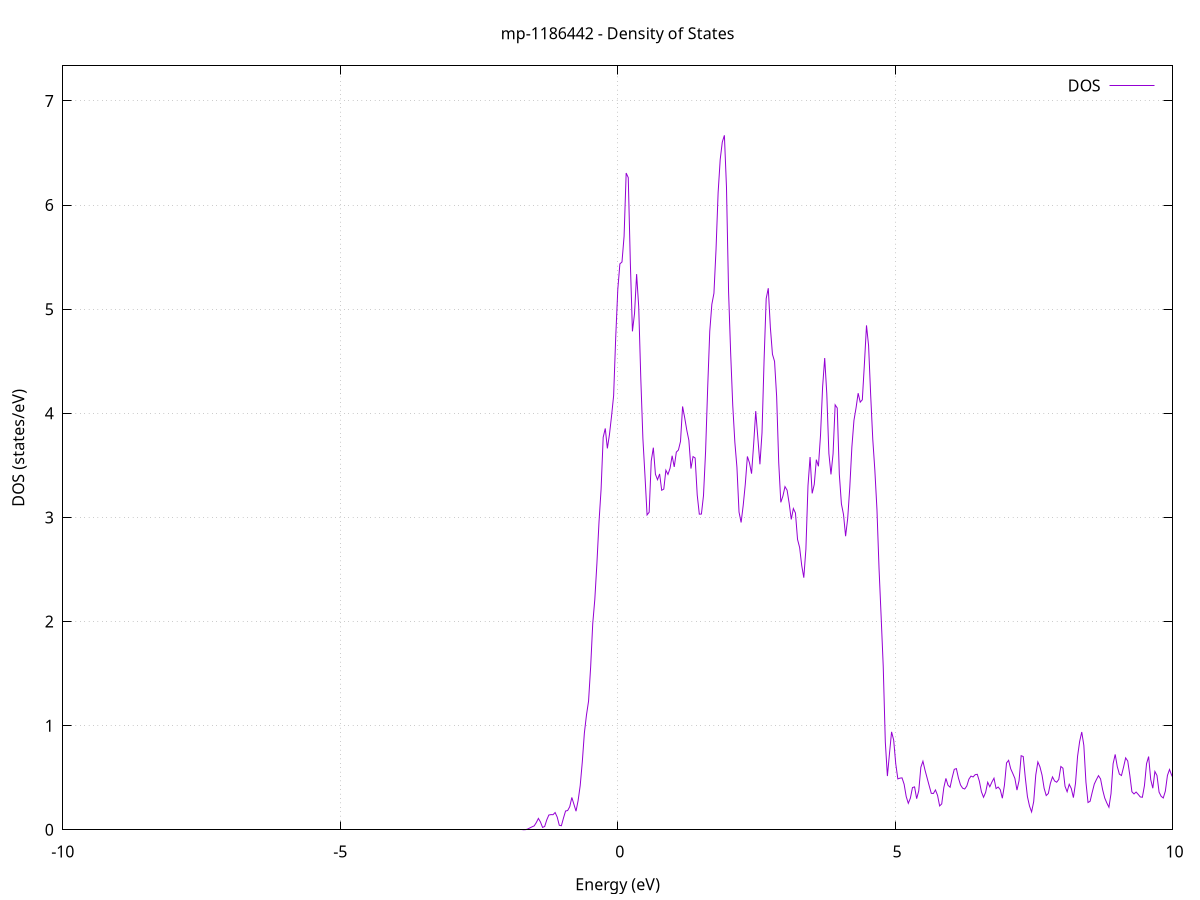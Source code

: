 set title 'mp-1186442 - Density of States'
set xlabel 'Energy (eV)'
set ylabel 'DOS (states/eV)'
set grid
set xrange [-10:10]
set yrange [0:7.337]
set xzeroaxis lt -1
set terminal png size 800,600
set output 'mp-1186442_dos_gnuplot.png'
plot '-' using 1:2 with lines title 'DOS'
-44.780400 0.000000
-44.742800 0.000000
-44.705100 0.000000
-44.667500 0.000000
-44.629800 0.000000
-44.592100 0.000000
-44.554500 0.000000
-44.516800 0.000000
-44.479100 0.000000
-44.441500 0.000000
-44.403800 0.000000
-44.366100 0.000000
-44.328500 0.000000
-44.290800 0.000000
-44.253100 0.000000
-44.215500 0.000000
-44.177800 0.000000
-44.140100 0.000000
-44.102500 0.000000
-44.064800 0.000000
-44.027200 0.000000
-43.989500 0.000000
-43.951800 0.000000
-43.914200 0.000000
-43.876500 0.000000
-43.838800 0.000000
-43.801200 0.000000
-43.763500 0.000000
-43.725800 0.000000
-43.688200 0.000000
-43.650500 0.000000
-43.612800 0.000000
-43.575200 0.000000
-43.537500 0.000000
-43.499800 0.000000
-43.462200 0.000000
-43.424500 0.000000
-43.386800 0.000000
-43.349200 0.000000
-43.311500 0.000000
-43.273900 0.000000
-43.236200 0.000000
-43.198500 0.000000
-43.160900 0.000000
-43.123200 0.000000
-43.085500 0.000000
-43.047900 0.000000
-43.010200 0.000000
-42.972500 0.000000
-42.934900 0.000000
-42.897200 0.000000
-42.859500 0.000000
-42.821900 0.000000
-42.784200 0.000000
-42.746500 0.000000
-42.708900 0.000000
-42.671200 0.000000
-42.633600 0.000000
-42.595900 0.000000
-42.558200 0.000000
-42.520600 0.000000
-42.482900 0.000000
-42.445200 0.000000
-42.407600 0.000000
-42.369900 0.000000
-42.332200 0.000000
-42.294600 0.000000
-42.256900 0.000000
-42.219200 0.000000
-42.181600 0.000000
-42.143900 0.000000
-42.106200 0.000000
-42.068600 0.000000
-42.030900 0.000000
-41.993300 0.000000
-41.955600 0.000000
-41.917900 0.000000
-41.880300 0.000000
-41.842600 0.000000
-41.804900 0.000000
-41.767300 0.000000
-41.729600 0.000000
-41.691900 0.000000
-41.654300 0.000000
-41.616600 0.000000
-41.578900 0.000000
-41.541300 0.000000
-41.503600 0.000400
-41.465900 0.024000
-41.428300 0.540900
-41.390600 4.595800
-41.353000 16.571900
-41.315300 28.080700
-41.277600 21.902800
-41.240000 7.046400
-41.202300 0.850200
-41.164600 0.036400
-41.127000 0.000500
-41.089300 0.000000
-41.051600 0.000000
-41.014000 0.000000
-40.976300 0.000000
-40.938600 0.000000
-40.901000 0.000000
-40.863300 0.000000
-40.825600 0.000000
-40.788000 0.000000
-40.750300 0.000000
-40.712700 0.000000
-40.675000 0.000000
-40.637300 0.000000
-40.599700 0.000000
-40.562000 0.000000
-40.524300 0.000000
-40.486700 0.000000
-40.449000 0.000000
-40.411300 0.000000
-40.373700 0.000000
-40.336000 0.000000
-40.298300 0.000000
-40.260700 0.000000
-40.223000 0.000000
-40.185300 0.000000
-40.147700 0.000000
-40.110000 0.000000
-40.072400 0.000000
-40.034700 0.000000
-39.997000 0.000000
-39.959400 0.000000
-39.921700 0.000000
-39.884000 0.000000
-39.846400 0.000000
-39.808700 0.000000
-39.771000 0.000000
-39.733400 0.000000
-39.695700 0.000000
-39.658000 0.000000
-39.620400 0.000000
-39.582700 0.000000
-39.545000 0.000000
-39.507400 0.000000
-39.469700 0.000000
-39.432000 0.000000
-39.394400 0.000000
-39.356700 0.000000
-39.319100 0.000000
-39.281400 0.000000
-39.243700 0.000000
-39.206100 0.000000
-39.168400 0.000000
-39.130700 0.000000
-39.093100 0.000000
-39.055400 0.000000
-39.017700 0.000000
-38.980100 0.000000
-38.942400 0.000000
-38.904700 0.000000
-38.867100 0.000000
-38.829400 0.000000
-38.791700 0.000000
-38.754100 0.000000
-38.716400 0.000000
-38.678800 0.000000
-38.641100 0.000000
-38.603400 0.000000
-38.565800 0.000000
-38.528100 0.000000
-38.490400 0.000000
-38.452800 0.000000
-38.415100 0.000000
-38.377400 0.000000
-38.339800 0.000000
-38.302100 0.000000
-38.264400 0.000000
-38.226800 0.000000
-38.189100 0.000000
-38.151400 0.000000
-38.113800 0.000000
-38.076100 0.000000
-38.038500 0.000000
-38.000800 0.000000
-37.963100 0.000000
-37.925500 0.000000
-37.887800 0.000000
-37.850100 0.000000
-37.812500 0.000000
-37.774800 0.000000
-37.737100 0.000000
-37.699500 0.000000
-37.661800 0.000000
-37.624100 0.000000
-37.586500 0.000000
-37.548800 0.000000
-37.511100 0.000000
-37.473500 0.000000
-37.435800 0.000000
-37.398200 0.000000
-37.360500 0.000000
-37.322800 0.000000
-37.285200 0.000000
-37.247500 0.000000
-37.209800 0.000000
-37.172200 0.000000
-37.134500 0.000000
-37.096800 0.000000
-37.059200 0.000000
-37.021500 0.000000
-36.983800 0.000000
-36.946200 0.000000
-36.908500 0.000000
-36.870800 0.000000
-36.833200 0.000000
-36.795500 0.000000
-36.757900 0.000000
-36.720200 0.000000
-36.682500 0.000000
-36.644900 0.000000
-36.607200 0.000000
-36.569500 0.000000
-36.531900 0.000000
-36.494200 0.000000
-36.456500 0.000000
-36.418900 0.000000
-36.381200 0.000000
-36.343500 0.000000
-36.305900 0.000000
-36.268200 0.000000
-36.230500 0.000000
-36.192900 0.000000
-36.155200 0.000000
-36.117500 0.000000
-36.079900 0.000000
-36.042200 0.000000
-36.004600 0.000000
-35.966900 0.000000
-35.929200 0.000000
-35.891600 0.000000
-35.853900 0.000000
-35.816200 0.000000
-35.778600 0.000000
-35.740900 0.000000
-35.703200 0.000000
-35.665600 0.000000
-35.627900 0.000000
-35.590200 0.000000
-35.552600 0.000000
-35.514900 0.000000
-35.477200 0.000000
-35.439600 0.000000
-35.401900 0.000000
-35.364300 0.000000
-35.326600 0.000000
-35.288900 0.000000
-35.251300 0.000000
-35.213600 0.000000
-35.175900 0.000000
-35.138300 0.000000
-35.100600 0.000000
-35.062900 0.000000
-35.025300 0.000000
-34.987600 0.000000
-34.949900 0.000000
-34.912300 0.000000
-34.874600 0.000000
-34.836900 0.000000
-34.799300 0.000000
-34.761600 0.000000
-34.724000 0.000000
-34.686300 0.000000
-34.648600 0.000000
-34.611000 0.000000
-34.573300 0.000000
-34.535600 0.000000
-34.498000 0.000000
-34.460300 0.000000
-34.422600 0.000000
-34.385000 0.000000
-34.347300 0.000000
-34.309600 0.000000
-34.272000 0.000000
-34.234300 0.000000
-34.196600 0.000000
-34.159000 0.000000
-34.121300 0.000000
-34.083700 0.000000
-34.046000 0.000000
-34.008300 0.000000
-33.970700 0.000000
-33.933000 0.000000
-33.895300 0.000000
-33.857700 0.000000
-33.820000 0.000000
-33.782300 0.000000
-33.744700 0.000000
-33.707000 0.000000
-33.669300 0.000000
-33.631700 0.000000
-33.594000 0.000000
-33.556300 0.000000
-33.518700 0.000000
-33.481000 0.000000
-33.443400 0.000000
-33.405700 0.000000
-33.368000 0.000000
-33.330400 0.000000
-33.292700 0.000000
-33.255000 0.000000
-33.217400 0.000000
-33.179700 0.000000
-33.142000 0.000000
-33.104400 0.000000
-33.066700 0.000000
-33.029000 0.000000
-32.991400 0.000000
-32.953700 0.000000
-32.916000 0.000000
-32.878400 0.000000
-32.840700 0.000000
-32.803100 0.000000
-32.765400 0.000000
-32.727700 0.000000
-32.690100 0.000000
-32.652400 0.000000
-32.614700 0.000000
-32.577100 0.000000
-32.539400 0.000000
-32.501700 0.000000
-32.464100 0.000000
-32.426400 0.000000
-32.388700 0.000000
-32.351100 0.000000
-32.313400 0.000000
-32.275700 0.000000
-32.238100 0.000000
-32.200400 0.000000
-32.162700 0.000000
-32.125100 0.000000
-32.087400 0.000000
-32.049800 0.000000
-32.012100 0.000000
-31.974400 0.000000
-31.936800 0.000000
-31.899100 0.000000
-31.861400 0.000000
-31.823800 0.000000
-31.786100 0.000000
-31.748400 0.000000
-31.710800 0.000000
-31.673100 0.000000
-31.635400 0.000000
-31.597800 0.000000
-31.560100 0.000000
-31.522400 0.000000
-31.484800 0.000000
-31.447100 0.000000
-31.409500 0.000000
-31.371800 0.000000
-31.334100 0.000000
-31.296500 0.000000
-31.258800 0.000000
-31.221100 0.000000
-31.183500 0.000000
-31.145800 0.000000
-31.108100 0.000000
-31.070500 0.000000
-31.032800 0.000000
-30.995100 0.000000
-30.957500 0.000000
-30.919800 0.000000
-30.882100 0.000000
-30.844500 0.000000
-30.806800 0.000000
-30.769200 0.000000
-30.731500 0.000000
-30.693800 0.000000
-30.656200 0.000000
-30.618500 0.000000
-30.580800 0.000000
-30.543200 0.000000
-30.505500 0.000000
-30.467800 0.000000
-30.430200 0.000000
-30.392500 0.000000
-30.354800 0.000000
-30.317200 0.000000
-30.279500 0.000000
-30.241800 0.000000
-30.204200 0.000000
-30.166500 0.000000
-30.128900 0.000000
-30.091200 0.000000
-30.053500 0.000000
-30.015900 0.000000
-29.978200 0.000000
-29.940500 0.000000
-29.902900 0.000000
-29.865200 0.000000
-29.827500 0.000000
-29.789900 0.000000
-29.752200 0.000000
-29.714500 0.000000
-29.676900 0.000000
-29.639200 0.000000
-29.601500 0.000000
-29.563900 0.000000
-29.526200 0.000000
-29.488600 0.000000
-29.450900 0.000000
-29.413200 0.000000
-29.375600 0.000000
-29.337900 0.000000
-29.300200 0.000000
-29.262600 0.000000
-29.224900 0.000000
-29.187200 0.000000
-29.149600 0.000000
-29.111900 0.000000
-29.074200 0.000000
-29.036600 0.000000
-28.998900 0.000000
-28.961200 0.000000
-28.923600 0.000000
-28.885900 0.000000
-28.848200 0.000000
-28.810600 0.000000
-28.772900 0.000000
-28.735300 0.000000
-28.697600 0.000000
-28.659900 0.000000
-28.622300 0.000000
-28.584600 0.000000
-28.546900 0.000000
-28.509300 0.000000
-28.471600 0.000000
-28.433900 0.000000
-28.396300 0.000000
-28.358600 0.000000
-28.320900 0.000000
-28.283300 0.000000
-28.245600 0.000000
-28.207900 0.000000
-28.170300 0.000000
-28.132600 0.000000
-28.095000 0.000000
-28.057300 0.000000
-28.019600 0.000000
-27.982000 0.000000
-27.944300 0.000000
-27.906600 0.000000
-27.869000 0.000000
-27.831300 0.000000
-27.793600 0.000000
-27.756000 0.000000
-27.718300 0.000000
-27.680600 0.000000
-27.643000 0.000000
-27.605300 0.000000
-27.567600 0.000000
-27.530000 0.000000
-27.492300 0.000000
-27.454700 0.000000
-27.417000 0.000000
-27.379300 0.000000
-27.341700 0.000000
-27.304000 0.000000
-27.266300 0.000000
-27.228700 0.000000
-27.191000 0.000000
-27.153300 0.000000
-27.115700 0.000000
-27.078000 0.000000
-27.040300 0.000000
-27.002700 0.000000
-26.965000 0.000000
-26.927300 0.000000
-26.889700 0.000000
-26.852000 0.000000
-26.814400 0.000000
-26.776700 0.000000
-26.739000 0.000000
-26.701400 0.000000
-26.663700 0.000000
-26.626000 0.000000
-26.588400 0.000000
-26.550700 0.000000
-26.513000 0.000000
-26.475400 0.000000
-26.437700 0.000000
-26.400000 0.000000
-26.362400 0.000000
-26.324700 0.000000
-26.287000 0.000000
-26.249400 0.000000
-26.211700 0.000000
-26.174100 0.000000
-26.136400 0.000000
-26.098700 0.000000
-26.061100 0.000000
-26.023400 0.000000
-25.985700 0.000000
-25.948100 0.000000
-25.910400 0.000000
-25.872700 0.000000
-25.835100 0.000000
-25.797400 0.000000
-25.759700 0.000000
-25.722100 0.000000
-25.684400 0.000000
-25.646700 0.000000
-25.609100 0.000000
-25.571400 0.000000
-25.533800 0.000000
-25.496100 0.000000
-25.458400 0.000000
-25.420800 0.000000
-25.383100 0.000000
-25.345400 0.000000
-25.307800 0.000000
-25.270100 0.000000
-25.232400 0.000000
-25.194800 0.000000
-25.157100 0.000000
-25.119400 0.000000
-25.081800 0.000000
-25.044100 0.000000
-25.006400 0.000000
-24.968800 0.000000
-24.931100 0.000000
-24.893400 0.000000
-24.855800 0.000000
-24.818100 0.000000
-24.780500 0.000000
-24.742800 0.000000
-24.705100 0.000000
-24.667500 0.000000
-24.629800 0.000000
-24.592100 0.000000
-24.554500 0.000000
-24.516800 0.000000
-24.479100 0.000000
-24.441500 0.000000
-24.403800 0.000000
-24.366100 0.000000
-24.328500 0.000000
-24.290800 0.000000
-24.253100 0.000000
-24.215500 0.000000
-24.177800 0.000000
-24.140200 0.000000
-24.102500 0.000000
-24.064800 0.000000
-24.027200 0.000000
-23.989500 0.000000
-23.951800 0.000000
-23.914200 0.000000
-23.876500 0.000000
-23.838800 0.000000
-23.801200 0.000000
-23.763500 0.000000
-23.725800 0.000000
-23.688200 0.000000
-23.650500 0.000000
-23.612800 0.000000
-23.575200 0.000000
-23.537500 0.000000
-23.499900 0.000000
-23.462200 0.000000
-23.424500 0.000000
-23.386900 0.000000
-23.349200 0.000000
-23.311500 0.000000
-23.273900 0.000000
-23.236200 0.000000
-23.198500 0.000000
-23.160900 0.000000
-23.123200 0.000000
-23.085500 0.000000
-23.047900 0.000000
-23.010200 0.000000
-22.972500 0.000000
-22.934900 0.000000
-22.897200 0.000000
-22.859600 0.000000
-22.821900 0.000000
-22.784200 0.000000
-22.746600 0.000000
-22.708900 0.000000
-22.671200 0.000000
-22.633600 0.000000
-22.595900 0.000000
-22.558200 0.000000
-22.520600 0.000000
-22.482900 0.000000
-22.445200 0.000000
-22.407600 0.000000
-22.369900 0.000000
-22.332200 0.000000
-22.294600 0.000000
-22.256900 0.000000
-22.219300 0.000000
-22.181600 0.000000
-22.143900 0.000000
-22.106300 0.000000
-22.068600 0.000000
-22.030900 0.000000
-21.993300 0.000000
-21.955600 0.000000
-21.917900 0.000000
-21.880300 0.000000
-21.842600 0.000000
-21.804900 0.000000
-21.767300 0.000000
-21.729600 0.000000
-21.691900 0.000000
-21.654300 0.000000
-21.616600 0.000000
-21.578900 0.000000
-21.541300 0.000000
-21.503600 0.000000
-21.466000 0.000000
-21.428300 0.000000
-21.390600 0.000000
-21.353000 0.000000
-21.315300 0.000000
-21.277600 0.000000
-21.240000 0.000000
-21.202300 0.000000
-21.164600 0.000000
-21.127000 0.000000
-21.089300 0.000000
-21.051600 0.000000
-21.014000 0.000000
-20.976300 0.000000
-20.938600 0.000000
-20.901000 0.000000
-20.863300 0.000000
-20.825700 0.000000
-20.788000 0.000000
-20.750300 0.000000
-20.712700 0.000000
-20.675000 0.000000
-20.637300 0.000000
-20.599700 0.000000
-20.562000 0.000000
-20.524300 0.000000
-20.486700 0.000000
-20.449000 0.000000
-20.411300 0.000000
-20.373700 0.000000
-20.336000 0.000000
-20.298300 0.000000
-20.260700 0.000000
-20.223000 0.000000
-20.185400 0.000000
-20.147700 0.000000
-20.110000 0.000000
-20.072400 0.000000
-20.034700 0.000000
-19.997000 0.000000
-19.959400 0.000000
-19.921700 0.000000
-19.884000 0.000000
-19.846400 0.000000
-19.808700 0.000000
-19.771000 0.000000
-19.733400 0.000000
-19.695700 0.000000
-19.658000 0.000000
-19.620400 0.000000
-19.582700 0.000000
-19.545100 0.000000
-19.507400 0.000000
-19.469700 0.000000
-19.432100 0.000000
-19.394400 0.000000
-19.356700 0.000000
-19.319100 0.000000
-19.281400 0.000000
-19.243700 0.000000
-19.206100 0.000000
-19.168400 0.000000
-19.130700 0.000000
-19.093100 0.000000
-19.055400 0.000000
-19.017700 0.000000
-18.980100 0.000000
-18.942400 0.000000
-18.904800 0.000000
-18.867100 0.000000
-18.829400 0.000000
-18.791800 0.000000
-18.754100 0.000000
-18.716400 0.000000
-18.678800 0.000000
-18.641100 0.000000
-18.603400 0.000000
-18.565800 0.000000
-18.528100 0.000000
-18.490400 0.000000
-18.452800 0.000000
-18.415100 0.000000
-18.377400 0.000000
-18.339800 0.000000
-18.302100 0.000000
-18.264500 0.000000
-18.226800 0.000000
-18.189100 0.000000
-18.151500 0.000000
-18.113800 0.000000
-18.076100 0.000000
-18.038500 0.000000
-18.000800 0.000000
-17.963100 0.000000
-17.925500 0.000000
-17.887800 0.000000
-17.850100 0.000000
-17.812500 0.000000
-17.774800 0.000000
-17.737100 0.000000
-17.699500 0.000000
-17.661800 0.000000
-17.624100 0.000000
-17.586500 0.000000
-17.548800 0.000000
-17.511200 0.000000
-17.473500 0.000000
-17.435800 0.000000
-17.398200 0.000000
-17.360500 0.000000
-17.322800 0.000000
-17.285200 0.000000
-17.247500 0.000000
-17.209800 0.000000
-17.172200 0.000000
-17.134500 0.000000
-17.096800 0.000000
-17.059200 0.000000
-17.021500 0.000000
-16.983800 0.000000
-16.946200 0.000000
-16.908500 0.000000
-16.870900 0.000000
-16.833200 0.000000
-16.795500 0.000000
-16.757900 0.000000
-16.720200 0.000000
-16.682500 0.000000
-16.644900 0.000000
-16.607200 0.000000
-16.569500 0.000000
-16.531900 0.000000
-16.494200 0.000000
-16.456500 0.000000
-16.418900 0.000000
-16.381200 0.000000
-16.343500 0.000000
-16.305900 0.000000
-16.268200 0.000000
-16.230600 0.000000
-16.192900 0.000000
-16.155200 0.000000
-16.117600 0.000000
-16.079900 0.000000
-16.042200 0.000000
-16.004600 0.000000
-15.966900 0.000000
-15.929200 0.000000
-15.891600 0.000000
-15.853900 0.000000
-15.816200 0.000000
-15.778600 0.000000
-15.740900 0.000000
-15.703200 0.000000
-15.665600 0.000000
-15.627900 0.000000
-15.590300 0.000000
-15.552600 0.000000
-15.514900 0.000000
-15.477300 0.000000
-15.439600 0.000000
-15.401900 0.000000
-15.364300 0.000000
-15.326600 0.000000
-15.288900 0.000000
-15.251300 0.000000
-15.213600 0.000000
-15.175900 0.000000
-15.138300 0.000000
-15.100600 0.000000
-15.062900 0.000000
-15.025300 0.000000
-14.987600 0.000000
-14.950000 0.000000
-14.912300 0.000000
-14.874600 0.000000
-14.837000 0.000000
-14.799300 0.000000
-14.761600 0.000000
-14.724000 0.000000
-14.686300 0.000000
-14.648600 0.000000
-14.611000 0.000000
-14.573300 0.000000
-14.535600 0.000000
-14.498000 0.000000
-14.460300 0.000000
-14.422600 0.000000
-14.385000 0.000000
-14.347300 0.000000
-14.309600 0.000000
-14.272000 0.000000
-14.234300 0.000000
-14.196700 0.000000
-14.159000 0.000000
-14.121300 0.000000
-14.083700 0.000000
-14.046000 0.000000
-14.008300 0.000000
-13.970700 0.000000
-13.933000 0.000000
-13.895300 0.000000
-13.857700 0.000000
-13.820000 0.000000
-13.782300 0.000000
-13.744700 0.000000
-13.707000 0.000000
-13.669300 0.000000
-13.631700 0.000000
-13.594000 0.000000
-13.556400 0.000000
-13.518700 0.000000
-13.481000 0.000000
-13.443400 0.000000
-13.405700 0.000000
-13.368000 0.000000
-13.330400 0.000000
-13.292700 0.000000
-13.255000 0.000000
-13.217400 0.000000
-13.179700 0.000000
-13.142000 0.000000
-13.104400 0.000000
-13.066700 0.000000
-13.029000 0.000000
-12.991400 0.000000
-12.953700 0.000000
-12.916100 0.000000
-12.878400 0.000000
-12.840700 0.000000
-12.803100 0.000000
-12.765400 0.000000
-12.727700 0.000000
-12.690100 0.000000
-12.652400 0.000000
-12.614700 0.000000
-12.577100 0.000000
-12.539400 0.000000
-12.501700 0.000000
-12.464100 0.000000
-12.426400 0.000000
-12.388700 0.000000
-12.351100 0.000000
-12.313400 0.000000
-12.275800 0.000000
-12.238100 0.000000
-12.200400 0.000000
-12.162800 0.000000
-12.125100 0.000000
-12.087400 0.000000
-12.049800 0.000000
-12.012100 0.000000
-11.974400 0.000000
-11.936800 0.000000
-11.899100 0.000000
-11.861400 0.000000
-11.823800 0.000000
-11.786100 0.000000
-11.748400 0.000000
-11.710800 0.000000
-11.673100 0.000000
-11.635500 0.000000
-11.597800 0.000000
-11.560100 0.000000
-11.522500 0.000000
-11.484800 0.000000
-11.447100 0.000000
-11.409500 0.000000
-11.371800 0.000000
-11.334100 0.000000
-11.296500 0.000000
-11.258800 0.000000
-11.221100 0.000000
-11.183500 0.000000
-11.145800 0.000000
-11.108100 0.000000
-11.070500 0.000000
-11.032800 0.000000
-10.995200 0.000000
-10.957500 0.000000
-10.919800 0.000000
-10.882200 0.000000
-10.844500 0.000000
-10.806800 0.000000
-10.769200 0.000000
-10.731500 0.000000
-10.693800 0.000000
-10.656200 0.000000
-10.618500 0.000000
-10.580800 0.000000
-10.543200 0.000000
-10.505500 0.000000
-10.467800 0.000000
-10.430200 0.000000
-10.392500 0.000000
-10.354800 0.000000
-10.317200 0.000000
-10.279500 0.000000
-10.241900 0.000000
-10.204200 0.000000
-10.166500 0.000000
-10.128900 0.000000
-10.091200 0.000000
-10.053500 0.000000
-10.015900 0.000000
-9.978200 0.000000
-9.940500 0.000000
-9.902900 0.000000
-9.865200 0.000000
-9.827500 0.000000
-9.789900 0.000000
-9.752200 0.000000
-9.714500 0.000000
-9.676900 0.000000
-9.639200 0.000000
-9.601600 0.000000
-9.563900 0.000000
-9.526200 0.000000
-9.488600 0.000000
-9.450900 0.000000
-9.413200 0.000000
-9.375600 0.000000
-9.337900 0.000000
-9.300200 0.000000
-9.262600 0.000000
-9.224900 0.000000
-9.187200 0.000000
-9.149600 0.000000
-9.111900 0.000000
-9.074200 0.000000
-9.036600 0.000000
-8.998900 0.000000
-8.961300 0.000000
-8.923600 0.000000
-8.885900 0.000000
-8.848300 0.000000
-8.810600 0.000000
-8.772900 0.000000
-8.735300 0.000000
-8.697600 0.000000
-8.659900 0.000000
-8.622300 0.000000
-8.584600 0.000000
-8.546900 0.000000
-8.509300 0.000000
-8.471600 0.000000
-8.433900 0.000000
-8.396300 0.000000
-8.358600 0.000000
-8.321000 0.000000
-8.283300 0.000000
-8.245600 0.000000
-8.208000 0.000000
-8.170300 0.000000
-8.132600 0.000000
-8.095000 0.000000
-8.057300 0.000000
-8.019600 0.000000
-7.982000 0.000000
-7.944300 0.000000
-7.906600 0.000000
-7.869000 0.000000
-7.831300 0.000000
-7.793600 0.000000
-7.756000 0.000000
-7.718300 0.000000
-7.680700 0.000000
-7.643000 0.000000
-7.605300 0.000000
-7.567700 0.000000
-7.530000 0.000000
-7.492300 0.000000
-7.454700 0.000000
-7.417000 0.000000
-7.379300 0.000000
-7.341700 0.000000
-7.304000 0.000000
-7.266300 0.000000
-7.228700 0.000000
-7.191000 0.000000
-7.153300 0.000000
-7.115700 0.000000
-7.078000 0.000000
-7.040300 0.000000
-7.002700 0.000000
-6.965000 0.000000
-6.927400 0.000000
-6.889700 0.000000
-6.852000 0.000000
-6.814400 0.000000
-6.776700 0.000000
-6.739000 0.000000
-6.701400 0.000000
-6.663700 0.000000
-6.626000 0.000000
-6.588400 0.000000
-6.550700 0.000000
-6.513000 0.000000
-6.475400 0.000000
-6.437700 0.000000
-6.400000 0.000000
-6.362400 0.000000
-6.324700 0.000000
-6.287100 0.000000
-6.249400 0.000000
-6.211700 0.000000
-6.174100 0.000000
-6.136400 0.000000
-6.098700 0.000000
-6.061100 0.000000
-6.023400 0.000000
-5.985700 0.000000
-5.948100 0.000000
-5.910400 0.000000
-5.872700 0.000000
-5.835100 0.000000
-5.797400 0.000000
-5.759700 0.000000
-5.722100 0.000000
-5.684400 0.000000
-5.646800 0.000000
-5.609100 0.000000
-5.571400 0.000000
-5.533800 0.000000
-5.496100 0.000000
-5.458400 0.000000
-5.420800 0.000000
-5.383100 0.000000
-5.345400 0.000000
-5.307800 0.000000
-5.270100 0.000000
-5.232400 0.000000
-5.194800 0.000000
-5.157100 0.000000
-5.119400 0.000000
-5.081800 0.000000
-5.044100 0.000000
-5.006500 0.000000
-4.968800 0.000000
-4.931100 0.000000
-4.893500 0.000000
-4.855800 0.000000
-4.818100 0.000000
-4.780500 0.000000
-4.742800 0.000000
-4.705100 0.000000
-4.667500 0.000000
-4.629800 0.000000
-4.592100 0.000000
-4.554500 0.000000
-4.516800 0.000000
-4.479100 0.000000
-4.441500 0.000000
-4.403800 0.000000
-4.366200 0.000000
-4.328500 0.000000
-4.290800 0.000000
-4.253200 0.000000
-4.215500 0.000000
-4.177800 0.000000
-4.140200 0.000000
-4.102500 0.000000
-4.064800 0.000000
-4.027200 0.000000
-3.989500 0.000000
-3.951800 0.000000
-3.914200 0.000000
-3.876500 0.000000
-3.838800 0.000000
-3.801200 0.000000
-3.763500 0.000000
-3.725900 0.000000
-3.688200 0.000000
-3.650500 0.000000
-3.612900 0.000000
-3.575200 0.000000
-3.537500 0.000000
-3.499900 0.000000
-3.462200 0.000000
-3.424500 0.000000
-3.386900 0.000000
-3.349200 0.000000
-3.311500 0.000000
-3.273900 0.000000
-3.236200 0.000000
-3.198500 0.000000
-3.160900 0.000000
-3.123200 0.000000
-3.085500 0.000000
-3.047900 0.000000
-3.010200 0.000000
-2.972600 0.000000
-2.934900 0.000000
-2.897200 0.000000
-2.859600 0.000000
-2.821900 0.000000
-2.784200 0.000000
-2.746600 0.000000
-2.708900 0.000000
-2.671200 0.000000
-2.633600 0.000000
-2.595900 0.000000
-2.558200 0.000000
-2.520600 0.000000
-2.482900 0.000000
-2.445200 0.000000
-2.407600 0.000000
-2.369900 0.000000
-2.332300 0.000000
-2.294600 0.000000
-2.256900 0.000000
-2.219300 0.000000
-2.181600 0.000000
-2.143900 0.000000
-2.106300 0.000000
-2.068600 0.000000
-2.030900 0.000000
-1.993300 0.000000
-1.955600 0.000000
-1.917900 0.000000
-1.880300 0.000000
-1.842600 0.000000
-1.804900 0.000000
-1.767300 0.000000
-1.729600 0.000000
-1.692000 0.000100
-1.654300 0.001600
-1.616600 0.008100
-1.579000 0.018800
-1.541300 0.028700
-1.503600 0.037500
-1.466000 0.069500
-1.428300 0.109100
-1.390600 0.074300
-1.353000 0.022700
-1.315300 0.031200
-1.277600 0.094800
-1.240000 0.141700
-1.202300 0.145500
-1.164600 0.144800
-1.127000 0.165600
-1.089300 0.121900
-1.051700 0.043100
-1.014000 0.038900
-0.976300 0.112200
-0.938700 0.180200
-0.901000 0.184800
-0.863300 0.221500
-0.825700 0.310200
-0.788000 0.244800
-0.750300 0.178400
-0.712700 0.280100
-0.675000 0.423900
-0.637300 0.649800
-0.599700 0.928800
-0.562000 1.101500
-0.524300 1.235500
-0.486700 1.562200
-0.449000 1.978700
-0.411400 2.213000
-0.373700 2.559000
-0.336000 2.955700
-0.298400 3.270500
-0.260700 3.769200
-0.223000 3.854700
-0.185400 3.663000
-0.147700 3.795400
-0.110000 3.973000
-0.072400 4.169700
-0.034700 4.731100
0.003000 5.192000
0.040600 5.435600
0.078300 5.453400
0.116000 5.699600
0.153600 6.307700
0.191300 6.263800
0.229000 5.442200
0.266600 4.787200
0.304300 4.958000
0.341900 5.336900
0.379600 5.023400
0.417300 4.334900
0.454900 3.758600
0.492600 3.399900
0.530300 3.024200
0.567900 3.049900
0.605600 3.543100
0.643300 3.669900
0.680900 3.414900
0.718600 3.362200
0.756300 3.417800
0.793900 3.260900
0.831600 3.272400
0.869300 3.453500
0.906900 3.413000
0.944600 3.472400
0.982200 3.592400
1.019900 3.485200
1.057600 3.627300
1.095200 3.647300
1.132900 3.729900
1.170600 4.065700
1.208200 3.958300
1.245900 3.838700
1.283600 3.741000
1.321200 3.469300
1.358900 3.584400
1.396600 3.570900
1.434200 3.215700
1.471900 3.031500
1.509600 3.032400
1.547200 3.209500
1.584900 3.632100
1.622500 4.242000
1.660200 4.788100
1.697900 5.046900
1.735500 5.152800
1.773200 5.574900
1.810900 6.119700
1.848500 6.438100
1.886200 6.605700
1.923900 6.670100
1.961500 6.172500
1.999200 5.167700
2.036900 4.578000
2.074500 4.076000
2.112200 3.723600
2.149900 3.481800
2.187500 3.051900
2.225200 2.951400
2.262800 3.114900
2.300500 3.318600
2.338200 3.585600
2.375800 3.524300
2.413500 3.420500
2.451200 3.703100
2.488800 4.021200
2.526500 3.766300
2.564200 3.510100
2.601800 3.812600
2.639500 4.515500
2.677200 5.102500
2.714800 5.201500
2.752500 4.824100
2.790200 4.567100
2.827800 4.498800
2.865500 4.161900
2.903100 3.526700
2.940800 3.144900
2.978500 3.205200
3.016100 3.295900
3.053800 3.261700
3.091500 3.134800
3.129100 2.980800
3.166800 3.085300
3.204500 3.042500
3.242100 2.789200
3.279800 2.710800
3.317500 2.538300
3.355100 2.421300
3.392800 2.694300
3.430500 3.303800
3.468100 3.580200
3.505800 3.230900
3.543400 3.316800
3.581100 3.554800
3.618800 3.491100
3.656400 3.790500
3.694100 4.253200
3.731800 4.530800
3.769400 4.187700
3.807100 3.614000
3.844800 3.413300
3.882400 3.610100
3.920100 4.081300
3.957800 4.050900
3.995400 3.412200
4.033100 3.129300
4.070800 3.027200
4.108400 2.819800
4.146100 2.990800
4.183800 3.287700
4.221400 3.676000
4.259100 3.932800
4.296700 4.051900
4.334400 4.193300
4.372100 4.107200
4.409700 4.130100
4.447400 4.475300
4.485100 4.844500
4.522700 4.649500
4.560400 4.174200
4.598100 3.750700
4.635700 3.452000
4.673400 3.077400
4.711100 2.508700
4.748700 2.049900
4.786400 1.573200
4.824100 0.843000
4.861700 0.515900
4.899400 0.732500
4.937000 0.940400
4.974700 0.861600
5.012400 0.632900
5.050000 0.488600
5.087700 0.496000
5.125400 0.498600
5.163000 0.437700
5.200700 0.319200
5.238400 0.254200
5.276000 0.304100
5.313700 0.405600
5.351400 0.411900
5.389000 0.298700
5.426700 0.374200
5.464400 0.600100
5.502000 0.658400
5.539700 0.572400
5.577300 0.498100
5.615000 0.422800
5.652700 0.350000
5.690300 0.348300
5.728000 0.382600
5.765700 0.330200
5.803300 0.229000
5.841000 0.248800
5.878700 0.405100
5.916300 0.493500
5.954000 0.427700
5.991700 0.408700
6.029300 0.501300
6.067000 0.580600
6.104700 0.587600
6.142300 0.496800
6.180000 0.429800
6.217600 0.399400
6.255300 0.391600
6.293000 0.420400
6.330600 0.486200
6.368300 0.515500
6.406000 0.507400
6.443600 0.529200
6.481300 0.532800
6.519000 0.467200
6.556600 0.364600
6.594300 0.312300
6.632000 0.359000
6.669600 0.456400
6.707300 0.413500
6.745000 0.458100
6.782600 0.495300
6.820300 0.395700
6.857900 0.410400
6.895600 0.385700
6.933300 0.302900
6.970900 0.427800
7.008600 0.641900
7.046300 0.667000
7.083900 0.586100
7.121600 0.541100
7.159300 0.493300
7.196900 0.381200
7.234600 0.472000
7.272300 0.711400
7.309900 0.703700
7.347600 0.497800
7.385300 0.318800
7.422900 0.227700
7.460600 0.171600
7.498300 0.270700
7.535900 0.526700
7.573600 0.651600
7.611200 0.604600
7.648900 0.524700
7.686600 0.398000
7.724200 0.328900
7.761900 0.348400
7.799600 0.446100
7.837200 0.507800
7.874900 0.469000
7.912600 0.456800
7.950200 0.483600
7.987900 0.607900
8.025600 0.591300
8.063200 0.417800
8.100900 0.365400
8.138600 0.436700
8.176200 0.396200
8.213900 0.308900
8.251500 0.445500
8.289200 0.705900
8.326900 0.849300
8.364500 0.939100
8.402200 0.810000
8.439900 0.457700
8.477500 0.261700
8.515200 0.273700
8.552900 0.359300
8.590500 0.438900
8.628200 0.481500
8.665900 0.519800
8.703500 0.488300
8.741200 0.383800
8.778900 0.304900
8.816500 0.257200
8.854200 0.216700
8.891800 0.346100
8.929500 0.634400
8.967200 0.723900
9.004800 0.606800
9.042500 0.534500
9.080200 0.521100
9.117800 0.601700
9.155500 0.690600
9.193200 0.660300
9.230800 0.524600
9.268500 0.365200
9.306200 0.344200
9.343800 0.362300
9.381500 0.340400
9.419200 0.315500
9.456800 0.312200
9.494500 0.424500
9.532100 0.634700
9.569800 0.703300
9.607500 0.482200
9.645100 0.399100
9.682800 0.559700
9.720500 0.521400
9.758100 0.361500
9.795800 0.321300
9.833500 0.305400
9.871100 0.371000
9.908800 0.522000
9.946500 0.579000
9.984100 0.525000
10.021800 0.483200
10.059500 0.480200
10.097100 0.565400
10.134800 0.620500
10.172400 0.389400
10.210100 0.171200
10.247800 0.259900
10.285400 0.460000
10.323100 0.537100
10.360800 0.409700
10.398400 0.239400
10.436100 0.191200
10.473800 0.277300
10.511400 0.265200
10.549100 0.117000
10.586800 0.081000
10.624400 0.175800
10.662100 0.309000
10.699800 0.497000
10.737400 0.628100
10.775100 0.628400
10.812700 0.549900
10.850400 0.434000
10.888100 0.362000
10.925700 0.358600
10.963400 0.401900
11.001100 0.446100
11.038700 0.416900
11.076400 0.439800
11.114100 0.531100
11.151700 0.475700
11.189400 0.325500
11.227100 0.249300
11.264700 0.186900
11.302400 0.191000
11.340100 0.241000
11.377700 0.244700
11.415400 0.175600
11.453100 0.072500
11.490700 0.042300
11.528400 0.053600
11.566000 0.061100
11.603700 0.160900
11.641400 0.408500
11.679000 0.648200
11.716700 0.598100
11.754400 0.388600
11.792000 0.235800
11.829700 0.248300
11.867400 0.378900
11.905000 0.412300
11.942700 0.241600
11.980400 0.091100
12.018000 0.107100
12.055700 0.178800
12.093400 0.249500
12.131000 0.262700
12.168700 0.172800
12.206300 0.118500
12.244000 0.184100
12.281700 0.364200
12.319300 0.512000
12.357000 0.489900
12.394700 0.444000
12.432300 0.553400
12.470000 0.737900
12.507700 0.732800
12.545300 0.523200
12.583000 0.471500
12.620700 0.722900
12.658300 0.966300
12.696000 1.045000
12.733700 0.821800
12.771300 0.549800
12.809000 0.553900
12.846600 0.568500
12.884300 0.550600
12.922000 0.673900
12.959600 0.903900
12.997300 1.073200
13.035000 1.095300
13.072600 0.951000
13.110300 0.771000
13.148000 0.669600
13.185600 0.638800
13.223300 0.639000
13.261000 0.596700
13.298600 0.531200
13.336300 0.516300
13.374000 0.535800
13.411600 0.472300
13.449300 0.428500
13.486900 0.474400
13.524600 0.630200
13.562300 0.795200
13.599900 0.778100
13.637600 0.600700
13.675300 0.475400
13.712900 0.582100
13.750600 0.673000
13.788300 0.566100
13.825900 0.445700
13.863600 0.399700
13.901300 0.454800
13.938900 0.597300
13.976600 0.708000
14.014300 0.634100
14.051900 0.523000
14.089600 0.531400
14.127200 0.507200
14.164900 0.471100
14.202600 0.546900
14.240200 0.604600
14.277900 0.556900
14.315600 0.543600
14.353200 0.594900
14.390900 0.554500
14.428600 0.576000
14.466200 0.532000
14.503900 0.387100
14.541600 0.394400
14.579200 0.537700
14.616900 0.707100
14.654600 0.801100
14.692200 0.665500
14.729900 0.431700
14.767600 0.387900
14.805200 0.492800
14.842900 0.548300
14.880500 0.575700
14.918200 0.616700
14.955900 0.540800
14.993500 0.332700
15.031200 0.288900
15.068900 0.422600
15.106500 0.585200
15.144200 0.619400
15.181900 0.503500
15.219500 0.394900
15.257200 0.355000
15.294900 0.409900
15.332500 0.357100
15.370200 0.247300
15.407900 0.300200
15.445500 0.415400
15.483200 0.556500
15.520800 0.546900
15.558500 0.500200
15.596200 0.653200
15.633800 0.797600
15.671500 0.834800
15.709200 0.912500
15.746800 0.871700
15.784500 0.840200
15.822200 0.824400
15.859800 0.836600
15.897500 0.776500
15.935200 0.675400
15.972800 0.801800
16.010500 0.890800
16.048200 0.713600
16.085800 0.615500
16.123500 0.745900
16.161100 0.873800
16.198800 0.998700
16.236500 1.117600
16.274100 1.256200
16.311800 1.350600
16.349500 1.370400
16.387100 1.224800
16.424800 0.986900
16.462500 0.924600
16.500100 0.864600
16.537800 0.754200
16.575500 0.761300
16.613100 0.906000
16.650800 1.093600
16.688500 1.075200
16.726100 0.934700
16.763800 0.984500
16.801400 0.904700
16.839100 0.738200
16.876800 0.744500
16.914400 0.789500
16.952100 0.802500
16.989800 0.673500
17.027400 0.537300
17.065100 0.599300
17.102800 0.794600
17.140400 0.873000
17.178100 0.837600
17.215800 0.922700
17.253400 0.913700
17.291100 0.906400
17.328800 1.009900
17.366400 0.950500
17.404100 0.856500
17.441700 0.866800
17.479400 0.954300
17.517100 1.172400
17.554700 1.340700
17.592400 1.366100
17.630100 1.250400
17.667700 1.051200
17.705400 0.833900
17.743100 0.808800
17.780700 0.986500
17.818400 1.048900
17.856100 1.071400
17.893700 0.993900
17.931400 0.891200
17.969100 0.915000
18.006700 1.050200
18.044400 1.074600
18.082000 1.012400
18.119700 1.051400
18.157400 1.099300
18.195000 1.156700
18.232700 1.096500
18.270400 1.014200
18.308000 0.758500
18.345700 0.555800
18.383400 0.650200
18.421000 0.820600
18.458700 0.725200
18.496400 0.694500
18.534000 0.986400
18.571700 1.124300
18.609400 1.008400
18.647000 0.927800
18.684700 0.960900
18.722400 0.964800
18.760000 1.064500
18.797700 1.183100
18.835300 1.111400
18.873000 1.016300
18.910700 1.073500
18.948300 1.019400
18.986000 0.967300
19.023700 1.262600
19.061300 1.360800
19.099000 1.181500
19.136700 1.135700
19.174300 1.200300
19.212000 1.309900
19.249700 1.363600
19.287300 1.401200
19.325000 1.255900
19.362700 1.013400
19.400300 0.903000
19.438000 0.993400
19.475600 1.273500
19.513300 1.405100
19.551000 1.230300
19.588600 0.874800
19.626300 0.637900
19.664000 0.704300
19.701600 0.941000
19.739300 1.220200
19.777000 1.175900
19.814600 0.822500
19.852300 0.705100
19.890000 0.815200
19.927600 1.029700
19.965300 1.072600
20.003000 1.067900
20.040600 1.152000
20.078300 1.101100
20.115900 0.825000
20.153600 0.682800
20.191300 0.927600
20.228900 1.137000
20.266600 1.242500
20.304300 1.250300
20.341900 1.042900
20.379600 0.942800
20.417300 1.105900
20.454900 1.289300
20.492600 1.304000
20.530300 1.229000
20.567900 1.135700
20.605600 0.993400
20.643300 0.964400
20.680900 0.961200
20.718600 0.787000
20.756200 0.695100
20.793900 0.769000
20.831600 0.856400
20.869200 0.997500
20.906900 1.178400
20.944600 1.240800
20.982200 1.081100
21.019900 0.961400
21.057600 1.004500
21.095200 1.133500
21.132900 1.213400
21.170600 1.142800
21.208200 1.080100
21.245900 1.014400
21.283600 0.933500
21.321200 0.986300
21.358900 1.258600
21.396500 1.365300
21.434200 0.991600
21.471900 0.770000
21.509500 0.832100
21.547200 0.921300
21.584900 1.018000
21.622500 1.107700
21.660200 1.414100
21.697900 1.691500
21.735500 1.441900
21.773200 1.183000
21.810900 1.221100
21.848500 1.226100
21.886200 1.107100
21.923900 0.907100
21.961500 0.845200
21.999200 0.869000
22.036900 0.948400
22.074500 1.216900
22.112200 1.493900
22.149800 1.539700
22.187500 1.487800
22.225200 1.567900
22.262800 1.414600
22.300500 1.304700
22.338200 1.393600
22.375800 1.293800
22.413500 1.199200
22.451200 1.152600
22.488800 0.935000
22.526500 0.714600
22.564200 0.721900
22.601800 1.032100
22.639500 1.325300
22.677200 1.277500
22.714800 1.085500
22.752500 1.103000
22.790100 1.114600
22.827800 1.098100
22.865500 1.253700
22.903100 1.410000
22.940800 1.291500
22.978500 1.041700
23.016100 0.936000
23.053800 1.033900
23.091500 1.182800
23.129100 1.254400
23.166800 1.273700
23.204500 1.330500
23.242100 1.239900
23.279800 1.135700
23.317500 1.038300
23.355100 0.863500
23.392800 0.954700
23.430400 1.104600
23.468100 1.067200
23.505800 0.856100
23.543400 0.545400
23.581100 0.462900
23.618800 0.646200
23.656400 0.849700
23.694100 0.841600
23.731800 0.790600
23.769400 0.828000
23.807100 0.945800
23.844800 1.076900
23.882400 1.172300
23.920100 1.271800
23.957800 1.046400
23.995400 0.704100
24.033100 0.552600
24.070700 0.548700
24.108400 0.689400
24.146100 0.960600
24.183700 0.991700
24.221400 0.652800
24.259100 0.437000
24.296700 0.519100
24.334400 0.607300
24.372100 0.618200
24.409700 0.625300
24.447400 0.709800
24.485100 0.799900
24.522700 0.789500
24.560400 0.874000
24.598100 1.079200
24.635700 1.081000
24.673400 0.943400
24.711000 0.932900
24.748700 0.842600
24.786400 0.757300
24.824000 0.656300
24.861700 0.545700
24.899400 0.590800
24.937000 0.837000
24.974700 1.146600
25.012400 1.036000
25.050000 0.725800
25.087700 0.607300
25.125400 0.594800
25.163000 0.664800
25.200700 0.831400
25.238400 1.091200
25.276000 1.417200
25.313700 1.632500
25.351300 1.516700
25.389000 1.039900
25.426700 0.759900
25.464300 0.851000
25.502000 1.244000
25.539700 1.859000
25.577300 2.261800
25.615000 2.071500
25.652700 1.698400
25.690300 1.995700
25.728000 2.593200
25.765700 2.518900
25.803300 2.210700
25.841000 2.427100
25.878700 2.932800
25.916300 3.482400
25.954000 4.166300
25.991700 5.420400
26.029300 8.264600
26.067000 14.324000
26.104600 23.880500
26.142300 32.144100
26.180000 33.602000
26.217600 28.299500
26.255300 20.730500
26.293000 14.803600
26.330600 10.958700
26.368300 7.936600
26.406000 5.402400
26.443600 3.563500
26.481300 2.291200
26.519000 1.629200
26.556600 1.288400
26.594300 0.826700
26.632000 0.537700
26.669600 0.368400
26.707300 0.281900
26.744900 0.288800
26.782600 0.216800
26.820300 0.152900
26.857900 0.175700
26.895600 0.155200
26.933300 0.090500
26.970900 0.080300
27.008600 0.055000
27.046300 0.014900
27.083900 0.001400
27.121600 0.000000
27.159300 0.000000
27.196900 0.000000
27.234600 0.000000
27.272300 0.000000
27.309900 0.000000
27.347600 0.000000
27.385200 0.000000
27.422900 0.000000
27.460600 0.000000
27.498200 0.000000
27.535900 0.000000
27.573600 0.000000
27.611200 0.000000
27.648900 0.000000
27.686600 0.000000
27.724200 0.000000
27.761900 0.000000
27.799600 0.000000
27.837200 0.000000
27.874900 0.000000
27.912600 0.000000
27.950200 0.000000
27.987900 0.000000
28.025500 0.000000
28.063200 0.000000
28.100900 0.000000
28.138500 0.000000
28.176200 0.000000
28.213900 0.000000
28.251500 0.000000
28.289200 0.000000
28.326900 0.000000
28.364500 0.000000
28.402200 0.000000
28.439900 0.000000
28.477500 0.000000
28.515200 0.000000
28.552900 0.000000
28.590500 0.000000
28.628200 0.000000
28.665800 0.000000
28.703500 0.000000
28.741200 0.000000
28.778800 0.000000
28.816500 0.000000
28.854200 0.000000
28.891800 0.000000
28.929500 0.000000
28.967200 0.000000
29.004800 0.000000
29.042500 0.000000
29.080200 0.000000
29.117800 0.000000
29.155500 0.000000
29.193200 0.000000
29.230800 0.000000
29.268500 0.000000
29.306200 0.000000
29.343800 0.000000
29.381500 0.000000
29.419100 0.000000
29.456800 0.000000
29.494500 0.000000
29.532100 0.000000
29.569800 0.000000
29.607500 0.000000
29.645100 0.000000
29.682800 0.000000
29.720500 0.000000
29.758100 0.000000
29.795800 0.000000
29.833500 0.000000
29.871100 0.000000
29.908800 0.000000
29.946500 0.000000
29.984100 0.000000
30.021800 0.000000
30.059400 0.000000
30.097100 0.000000
30.134800 0.000000
30.172400 0.000000
30.210100 0.000000
30.247800 0.000000
30.285400 0.000000
30.323100 0.000000
30.360800 0.000000
30.398400 0.000000
30.436100 0.000000
30.473800 0.000000
30.511400 0.000000
30.549100 0.000000
e
